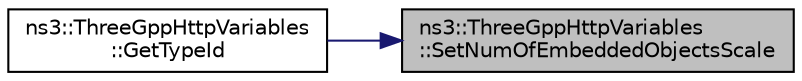 digraph "ns3::ThreeGppHttpVariables::SetNumOfEmbeddedObjectsScale"
{
 // LATEX_PDF_SIZE
  edge [fontname="Helvetica",fontsize="10",labelfontname="Helvetica",labelfontsize="10"];
  node [fontname="Helvetica",fontsize="10",shape=record];
  rankdir="RL";
  Node1 [label="ns3::ThreeGppHttpVariables\l::SetNumOfEmbeddedObjectsScale",height=0.2,width=0.4,color="black", fillcolor="grey75", style="filled", fontcolor="black",tooltip=" "];
  Node1 -> Node2 [dir="back",color="midnightblue",fontsize="10",style="solid",fontname="Helvetica"];
  Node2 [label="ns3::ThreeGppHttpVariables\l::GetTypeId",height=0.2,width=0.4,color="black", fillcolor="white", style="filled",URL="$classns3_1_1_three_gpp_http_variables.html#a2380b83e08e24387feb3ad07c3ee89a4",tooltip="Returns the object TypeId."];
}
